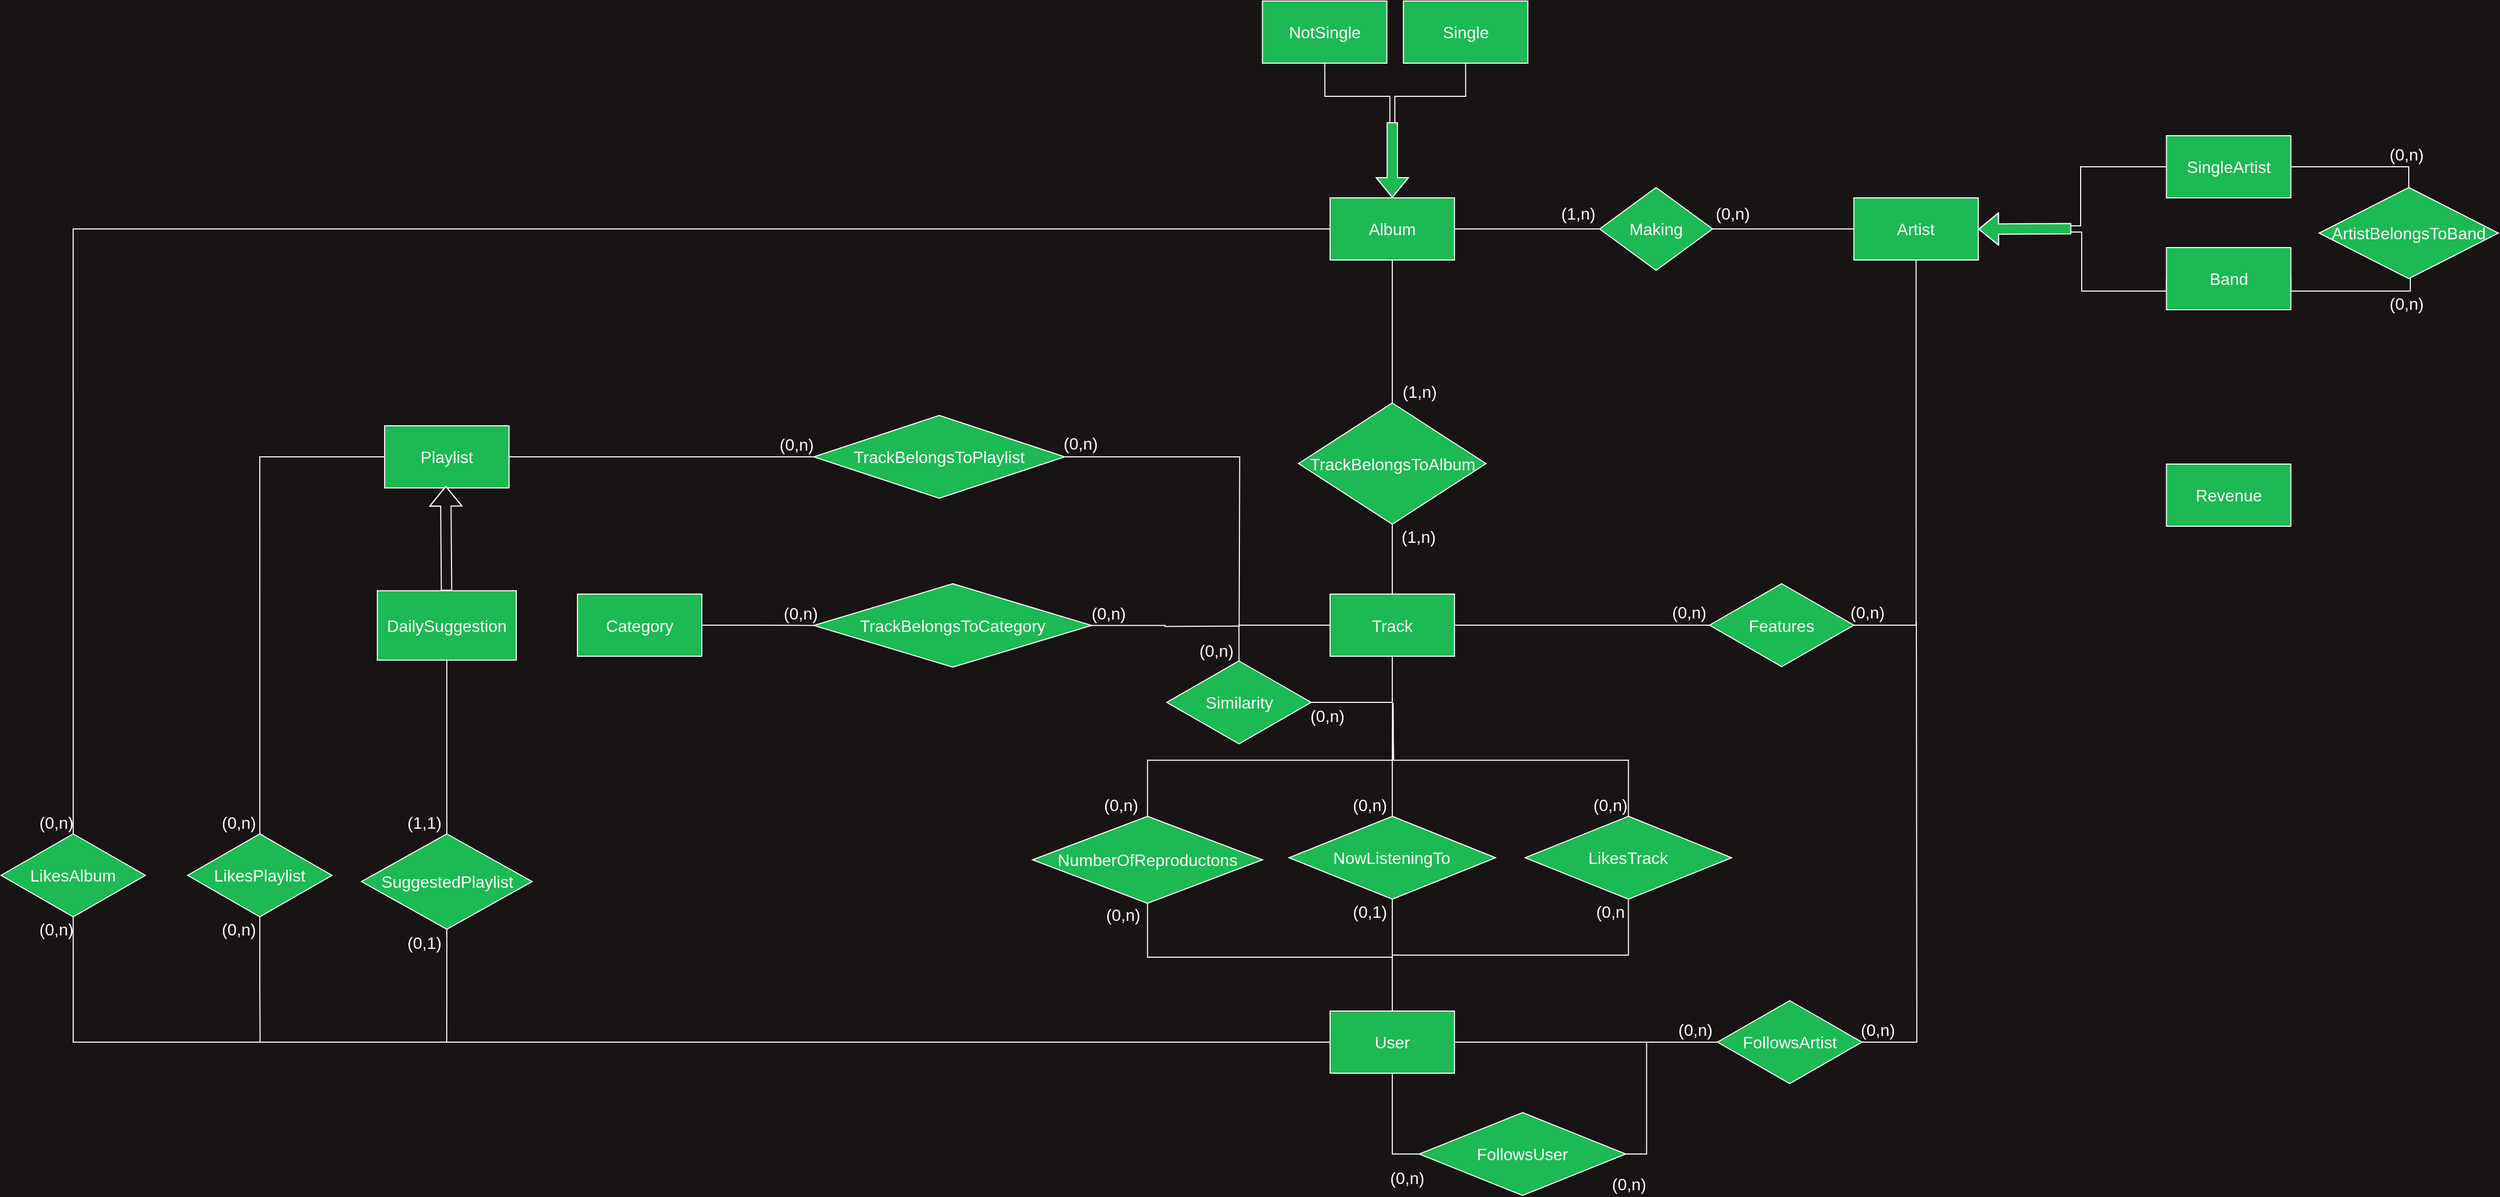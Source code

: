 <mxfile version="16.1.2" type="device"><diagram id="ADM0EV7wwe9wJuqQsKUm" name="Pagina 1"><mxGraphModel dx="1621" dy="1034" grid="0" gridSize="10" guides="1" tooltips="1" connect="1" arrows="1" fold="1" page="0" pageScale="1" pageWidth="827" pageHeight="1169" background="#191414" math="0" shadow="0"><root><mxCell id="0"/><mxCell id="1" parent="0"/><mxCell id="sjmsNhyPRY3k_zEpoKR2-269" style="vsdxID=80;edgeStyle=none;startArrow=none;endArrow=none;startSize=5;endSize=5;spacingTop=-3;spacingBottom=-3;spacingLeft=-3;spacingRight=-3;verticalAlign=middle;html=1;labelBackgroundColor=none;rounded=1;" parent="1" edge="1"><mxGeometry relative="1" as="geometry"><mxPoint as="offset"/><Array as="points"><mxPoint x="1588.75" y="425.5"/></Array><mxPoint x="1588.75" y="425.5" as="sourcePoint"/><mxPoint x="1588.75" y="425.5" as="targetPoint"/></mxGeometry></mxCell><mxCell id="sjmsNhyPRY3k_zEpoKR2-341" style="edgeStyle=orthogonalEdgeStyle;rounded=0;orthogonalLoop=1;jettySize=auto;html=1;exitX=0.5;exitY=1;exitDx=0;exitDy=0;fontSize=16;fontColor=#FFFFFF;endArrow=none;endFill=0;strokeColor=#FFFFFF;fillColor=#1DB954;" parent="1" source="sjmsNhyPRY3k_zEpoKR2-309" edge="1"><mxGeometry relative="1" as="geometry"><mxPoint x="966.692" y="-158.846" as="targetPoint"/><Array as="points"><mxPoint x="904" y="-239"/><mxPoint x="904" y="-186"/><mxPoint x="967" y="-186"/></Array></mxGeometry></mxCell><mxCell id="sjmsNhyPRY3k_zEpoKR2-309" value="&lt;font color=&quot;#ffffff&quot; style=&quot;font-size: 16px&quot;&gt;NotSingle&lt;/font&gt;" style="rounded=0;whiteSpace=wrap;html=1;shadow=0;strokeColor=#FFFFFF;fillColor=#1DB954;gradientColor=none;" parent="1" vertex="1"><mxGeometry x="843.75" y="-278" width="120" height="60" as="geometry"/></mxCell><mxCell id="sjmsNhyPRY3k_zEpoKR2-317" style="edgeStyle=orthogonalEdgeStyle;rounded=0;orthogonalLoop=1;jettySize=auto;html=1;exitX=1;exitY=0.5;exitDx=0;exitDy=0;entryX=0;entryY=0.5;entryDx=0;entryDy=0;fontSize=16;fontColor=#FFFFFF;endArrow=none;endFill=0;strokeColor=#FFFFFF;" parent="1" source="sjmsNhyPRY3k_zEpoKR2-310" target="sjmsNhyPRY3k_zEpoKR2-314" edge="1"><mxGeometry relative="1" as="geometry"/></mxCell><mxCell id="sjmsNhyPRY3k_zEpoKR2-418" style="edgeStyle=orthogonalEdgeStyle;rounded=0;orthogonalLoop=1;jettySize=auto;html=1;exitX=0;exitY=0.5;exitDx=0;exitDy=0;entryX=1;entryY=0.5;entryDx=0;entryDy=0;fontSize=16;fontColor=#FFFFFF;endArrow=none;endFill=0;strokeColor=#FFFFFF;fillColor=#1DB954;" parent="1" source="sjmsNhyPRY3k_zEpoKR2-310" target="sjmsNhyPRY3k_zEpoKR2-333" edge="1"><mxGeometry relative="1" as="geometry"/></mxCell><mxCell id="sjmsNhyPRY3k_zEpoKR2-310" value="Making" style="rhombus;whiteSpace=wrap;html=1;shadow=0;fontSize=16;fontColor=#FFFFFF;strokeColor=#FFFFFF;fillColor=#1DB954;gradientColor=none;" parent="1" vertex="1"><mxGeometry x="1169" y="-98" width="109" height="80" as="geometry"/></mxCell><mxCell id="sjmsNhyPRY3k_zEpoKR2-313" value="(1,n)" style="text;html=1;align=center;verticalAlign=middle;resizable=0;points=[];autosize=1;strokeColor=none;fillColor=none;fontSize=16;fontColor=#FFFFFF;" parent="1" vertex="1"><mxGeometry x="1126" y="-85" width="43" height="23" as="geometry"/></mxCell><mxCell id="sjmsNhyPRY3k_zEpoKR2-366" style="edgeStyle=orthogonalEdgeStyle;rounded=0;orthogonalLoop=1;jettySize=auto;html=1;exitX=0.5;exitY=1;exitDx=0;exitDy=0;entryX=1;entryY=0.5;entryDx=0;entryDy=0;fontSize=16;fontColor=#FFFFFF;endArrow=none;endFill=0;strokeColor=#FFFFFF;fillColor=#1DB954;" parent="1" source="sjmsNhyPRY3k_zEpoKR2-314" target="sjmsNhyPRY3k_zEpoKR2-361" edge="1"><mxGeometry relative="1" as="geometry"><Array as="points"><mxPoint x="1474" y="324"/></Array></mxGeometry></mxCell><mxCell id="sjmsNhyPRY3k_zEpoKR2-314" value="&lt;font color=&quot;#ffffff&quot; style=&quot;font-size: 16px&quot;&gt;Artist&lt;/font&gt;" style="rounded=0;whiteSpace=wrap;html=1;shadow=0;strokeColor=#FFFFFF;fillColor=#1DB954;gradientColor=none;" parent="1" vertex="1"><mxGeometry x="1414.25" y="-88" width="120" height="60" as="geometry"/></mxCell><mxCell id="sjmsNhyPRY3k_zEpoKR2-324" style="edgeStyle=orthogonalEdgeStyle;rounded=0;orthogonalLoop=1;jettySize=auto;html=1;exitX=0;exitY=0.5;exitDx=0;exitDy=0;fontSize=16;fontColor=#FFFFFF;endArrow=none;endFill=0;strokeColor=#FFFFFF;fillColor=#1DB954;" parent="1" source="sjmsNhyPRY3k_zEpoKR2-315" edge="1"><mxGeometry relative="1" as="geometry"><mxPoint x="1624" y="-55" as="targetPoint"/><Array as="points"><mxPoint x="1634" y="2"/><mxPoint x="1634" y="-55"/></Array></mxGeometry></mxCell><mxCell id="sjmsNhyPRY3k_zEpoKR2-327" style="edgeStyle=orthogonalEdgeStyle;rounded=0;orthogonalLoop=1;jettySize=auto;html=1;exitX=1;exitY=0.5;exitDx=0;exitDy=0;entryX=0.5;entryY=1;entryDx=0;entryDy=0;fontSize=16;fontColor=#FFFFFF;endArrow=none;endFill=0;strokeColor=#FFFFFF;fillColor=#1DB954;" parent="1" source="sjmsNhyPRY3k_zEpoKR2-315" target="sjmsNhyPRY3k_zEpoKR2-326" edge="1"><mxGeometry relative="1" as="geometry"><Array as="points"><mxPoint x="1951" y="2"/></Array></mxGeometry></mxCell><mxCell id="sjmsNhyPRY3k_zEpoKR2-315" value="&lt;font color=&quot;#ffffff&quot; style=&quot;font-size: 16px&quot;&gt;Band&lt;/font&gt;" style="rounded=0;whiteSpace=wrap;html=1;shadow=0;strokeColor=#FFFFFF;fillColor=#1DB954;gradientColor=none;" parent="1" vertex="1"><mxGeometry x="1715.75" y="-40" width="120" height="60" as="geometry"/></mxCell><mxCell id="sjmsNhyPRY3k_zEpoKR2-323" style="edgeStyle=orthogonalEdgeStyle;rounded=0;orthogonalLoop=1;jettySize=auto;html=1;exitX=0;exitY=0.5;exitDx=0;exitDy=0;fontSize=16;fontColor=#FFFFFF;endArrow=none;endFill=0;strokeColor=#FFFFFF;fillColor=#1DB954;" parent="1" source="sjmsNhyPRY3k_zEpoKR2-316" edge="1"><mxGeometry relative="1" as="geometry"><mxPoint x="1624" y="-61" as="targetPoint"/><Array as="points"><mxPoint x="1633" y="-118"/><mxPoint x="1633" y="-61"/></Array></mxGeometry></mxCell><mxCell id="sjmsNhyPRY3k_zEpoKR2-328" style="edgeStyle=orthogonalEdgeStyle;rounded=0;orthogonalLoop=1;jettySize=auto;html=1;exitX=1;exitY=0.5;exitDx=0;exitDy=0;entryX=0.5;entryY=0;entryDx=0;entryDy=0;fontSize=16;fontColor=#FFFFFF;endArrow=none;endFill=0;strokeColor=#FFFFFF;fillColor=#1DB954;" parent="1" source="sjmsNhyPRY3k_zEpoKR2-316" target="sjmsNhyPRY3k_zEpoKR2-326" edge="1"><mxGeometry relative="1" as="geometry"/></mxCell><mxCell id="sjmsNhyPRY3k_zEpoKR2-316" value="&lt;font color=&quot;#ffffff&quot; style=&quot;font-size: 16px&quot;&gt;SingleArtist&lt;/font&gt;" style="rounded=0;whiteSpace=wrap;html=1;shadow=0;strokeColor=#FFFFFF;fillColor=#1DB954;gradientColor=none;" parent="1" vertex="1"><mxGeometry x="1715.75" y="-148" width="120" height="60" as="geometry"/></mxCell><mxCell id="sjmsNhyPRY3k_zEpoKR2-319" value="(0,n)" style="text;html=1;align=center;verticalAlign=middle;resizable=0;points=[];autosize=1;strokeColor=none;fillColor=none;fontSize=16;fontColor=#FFFFFF;" parent="1" vertex="1"><mxGeometry x="1275" y="-85" width="43" height="23" as="geometry"/></mxCell><mxCell id="sjmsNhyPRY3k_zEpoKR2-320" value="" style="shape=flexArrow;endArrow=classic;html=1;rounded=0;fontSize=16;fontColor=#FFFFFF;strokeColor=#FFFFFF;fillColor=#1DB954;" parent="1" edge="1"><mxGeometry width="50" height="50" relative="1" as="geometry"><mxPoint x="1624" y="-58.19" as="sourcePoint"/><mxPoint x="1534.25" y="-57.81" as="targetPoint"/><Array as="points"><mxPoint x="1572" y="-58"/></Array></mxGeometry></mxCell><mxCell id="sjmsNhyPRY3k_zEpoKR2-326" value="ArtistBelongsToBand" style="rhombus;whiteSpace=wrap;html=1;shadow=0;fontSize=16;fontColor=#FFFFFF;strokeColor=#FFFFFF;fillColor=#1DB954;gradientColor=none;" parent="1" vertex="1"><mxGeometry x="1863" y="-98" width="173" height="88" as="geometry"/></mxCell><mxCell id="sjmsNhyPRY3k_zEpoKR2-329" value="(0,n)" style="text;html=1;align=center;verticalAlign=middle;resizable=0;points=[];autosize=1;strokeColor=none;fillColor=none;fontSize=16;fontColor=#FFFFFF;" parent="1" vertex="1"><mxGeometry x="1925.75" y="-142" width="43" height="23" as="geometry"/></mxCell><mxCell id="sjmsNhyPRY3k_zEpoKR2-330" value="(0,n)" style="text;html=1;align=center;verticalAlign=middle;resizable=0;points=[];autosize=1;strokeColor=none;fillColor=none;fontSize=16;fontColor=#FFFFFF;" parent="1" vertex="1"><mxGeometry x="1925.75" y="2" width="43" height="23" as="geometry"/></mxCell><mxCell id="sjmsNhyPRY3k_zEpoKR2-346" style="edgeStyle=orthogonalEdgeStyle;rounded=0;orthogonalLoop=1;jettySize=auto;html=1;exitX=0.5;exitY=1;exitDx=0;exitDy=0;entryX=0.5;entryY=0;entryDx=0;entryDy=0;fontSize=16;fontColor=#FFFFFF;endArrow=none;endFill=0;strokeColor=#FFFFFF;fillColor=#1DB954;" parent="1" source="sjmsNhyPRY3k_zEpoKR2-333" target="sjmsNhyPRY3k_zEpoKR2-345" edge="1"><mxGeometry relative="1" as="geometry"/></mxCell><mxCell id="sjmsNhyPRY3k_zEpoKR2-394" style="edgeStyle=orthogonalEdgeStyle;rounded=0;orthogonalLoop=1;jettySize=auto;html=1;exitX=0;exitY=0.5;exitDx=0;exitDy=0;entryX=0.5;entryY=0;entryDx=0;entryDy=0;fontSize=16;fontColor=#FFFFFF;endArrow=none;endFill=0;strokeColor=#FFFFFF;fillColor=#1DB954;" parent="1" source="sjmsNhyPRY3k_zEpoKR2-333" target="sjmsNhyPRY3k_zEpoKR2-391" edge="1"><mxGeometry relative="1" as="geometry"/></mxCell><mxCell id="sjmsNhyPRY3k_zEpoKR2-333" value="&lt;font color=&quot;#ffffff&quot; style=&quot;font-size: 16px&quot;&gt;Album&lt;/font&gt;" style="rounded=0;whiteSpace=wrap;html=1;shadow=0;strokeColor=#FFFFFF;fillColor=#1DB954;gradientColor=none;" parent="1" vertex="1"><mxGeometry x="909" y="-88" width="120" height="60" as="geometry"/></mxCell><mxCell id="sjmsNhyPRY3k_zEpoKR2-339" value="" style="shape=flexArrow;endArrow=classic;html=1;rounded=0;fontSize=16;fontColor=#FFFFFF;strokeColor=#FFFFFF;fillColor=#1DB954;entryX=0.5;entryY=0;entryDx=0;entryDy=0;" parent="1" target="sjmsNhyPRY3k_zEpoKR2-333" edge="1"><mxGeometry width="50" height="50" relative="1" as="geometry"><mxPoint x="969" y="-161" as="sourcePoint"/><mxPoint x="922" y="-127.62" as="targetPoint"/><Array as="points"><mxPoint x="969" y="-133"/></Array></mxGeometry></mxCell><mxCell id="sjmsNhyPRY3k_zEpoKR2-343" style="edgeStyle=orthogonalEdgeStyle;rounded=0;orthogonalLoop=1;jettySize=auto;html=1;exitX=0.5;exitY=1;exitDx=0;exitDy=0;fontSize=16;fontColor=#FFFFFF;endArrow=none;endFill=0;strokeColor=#FFFFFF;fillColor=#1DB954;" parent="1" source="sjmsNhyPRY3k_zEpoKR2-340" edge="1"><mxGeometry relative="1" as="geometry"><mxPoint x="971.485" y="-159.97" as="targetPoint"/><Array as="points"><mxPoint x="1040" y="-186"/><mxPoint x="971" y="-186"/></Array></mxGeometry></mxCell><mxCell id="sjmsNhyPRY3k_zEpoKR2-340" value="&lt;font color=&quot;#ffffff&quot; style=&quot;font-size: 16px&quot;&gt;Single&lt;/font&gt;" style="rounded=0;whiteSpace=wrap;html=1;shadow=0;strokeColor=#FFFFFF;fillColor=#1DB954;gradientColor=none;" parent="1" vertex="1"><mxGeometry x="979.75" y="-278" width="120" height="60" as="geometry"/></mxCell><mxCell id="sjmsNhyPRY3k_zEpoKR2-344" value="&lt;font color=&quot;#ffffff&quot; style=&quot;font-size: 16px&quot;&gt;Revenue&lt;/font&gt;" style="rounded=0;whiteSpace=wrap;html=1;shadow=0;strokeColor=#FFFFFF;fillColor=#1DB954;gradientColor=none;" parent="1" vertex="1"><mxGeometry x="1715.75" y="169" width="120" height="60" as="geometry"/></mxCell><mxCell id="sjmsNhyPRY3k_zEpoKR2-354" style="edgeStyle=orthogonalEdgeStyle;rounded=0;orthogonalLoop=1;jettySize=auto;html=1;exitX=0.5;exitY=1;exitDx=0;exitDy=0;entryX=0.5;entryY=0;entryDx=0;entryDy=0;fontSize=16;fontColor=#FFFFFF;endArrow=none;endFill=0;strokeColor=#FFFFFF;fillColor=#1DB954;" parent="1" source="sjmsNhyPRY3k_zEpoKR2-345" target="sjmsNhyPRY3k_zEpoKR2-349" edge="1"><mxGeometry relative="1" as="geometry"/></mxCell><mxCell id="sjmsNhyPRY3k_zEpoKR2-345" value="TrackBelongsToAlbum" style="rhombus;whiteSpace=wrap;html=1;shadow=0;fontSize=16;fontColor=#FFFFFF;strokeColor=#FFFFFF;fillColor=#1DB954;gradientColor=none;" parent="1" vertex="1"><mxGeometry x="878.59" y="110" width="180.81" height="117" as="geometry"/></mxCell><mxCell id="sjmsNhyPRY3k_zEpoKR2-347" value="(1,n)" style="text;html=1;align=center;verticalAlign=middle;resizable=0;points=[];autosize=1;strokeColor=none;fillColor=none;fontSize=16;fontColor=#FFFFFF;" parent="1" vertex="1"><mxGeometry x="973.75" y="87" width="43" height="23" as="geometry"/></mxCell><mxCell id="sjmsNhyPRY3k_zEpoKR2-348" value="(1,n)" style="text;html=1;align=center;verticalAlign=middle;resizable=0;points=[];autosize=1;strokeColor=none;fillColor=none;fontSize=16;fontColor=#FFFFFF;" parent="1" vertex="1"><mxGeometry x="972.75" y="227" width="43" height="23" as="geometry"/></mxCell><mxCell id="sjmsNhyPRY3k_zEpoKR2-362" style="edgeStyle=orthogonalEdgeStyle;rounded=0;orthogonalLoop=1;jettySize=auto;html=1;exitX=1;exitY=0.5;exitDx=0;exitDy=0;entryX=0;entryY=0.5;entryDx=0;entryDy=0;fontSize=16;fontColor=#FFFFFF;endArrow=none;endFill=0;strokeColor=#FFFFFF;fillColor=#1DB954;" parent="1" source="sjmsNhyPRY3k_zEpoKR2-349" target="sjmsNhyPRY3k_zEpoKR2-361" edge="1"><mxGeometry relative="1" as="geometry"/></mxCell><mxCell id="sjmsNhyPRY3k_zEpoKR2-349" value="&lt;font color=&quot;#ffffff&quot; style=&quot;font-size: 16px&quot;&gt;Track&lt;/font&gt;" style="rounded=0;whiteSpace=wrap;html=1;shadow=0;strokeColor=#FFFFFF;fillColor=#1DB954;gradientColor=none;" parent="1" vertex="1"><mxGeometry x="909" y="294.5" width="120" height="60" as="geometry"/></mxCell><mxCell id="sjmsNhyPRY3k_zEpoKR2-356" style="edgeStyle=orthogonalEdgeStyle;rounded=0;orthogonalLoop=1;jettySize=auto;html=1;exitX=1;exitY=0.5;exitDx=0;exitDy=0;entryX=0.5;entryY=1;entryDx=0;entryDy=0;fontSize=16;fontColor=#FFFFFF;endArrow=none;endFill=0;strokeColor=#FFFFFF;fillColor=#1DB954;" parent="1" source="sjmsNhyPRY3k_zEpoKR2-355" target="sjmsNhyPRY3k_zEpoKR2-349" edge="1"><mxGeometry relative="1" as="geometry"/></mxCell><mxCell id="sjmsNhyPRY3k_zEpoKR2-357" style="edgeStyle=orthogonalEdgeStyle;rounded=0;orthogonalLoop=1;jettySize=auto;html=1;exitX=0.5;exitY=0;exitDx=0;exitDy=0;entryX=0;entryY=0.5;entryDx=0;entryDy=0;fontSize=16;fontColor=#FFFFFF;endArrow=none;endFill=0;strokeColor=#FFFFFF;fillColor=#1DB954;" parent="1" source="sjmsNhyPRY3k_zEpoKR2-355" target="sjmsNhyPRY3k_zEpoKR2-349" edge="1"><mxGeometry relative="1" as="geometry"/></mxCell><mxCell id="sjmsNhyPRY3k_zEpoKR2-355" value="Similarity" style="rhombus;whiteSpace=wrap;html=1;shadow=0;fontSize=16;fontColor=#FFFFFF;strokeColor=#FFFFFF;fillColor=#1DB954;gradientColor=none;" parent="1" vertex="1"><mxGeometry x="751.5" y="359" width="139.25" height="80" as="geometry"/></mxCell><mxCell id="sjmsNhyPRY3k_zEpoKR2-358" value="(0,n)" style="text;html=1;align=center;verticalAlign=middle;resizable=0;points=[];autosize=1;strokeColor=none;fillColor=none;fontSize=16;fontColor=#FFFFFF;" parent="1" vertex="1"><mxGeometry x="884.25" y="400.5" width="43" height="23" as="geometry"/></mxCell><mxCell id="sjmsNhyPRY3k_zEpoKR2-360" value="(0,n)" style="text;html=1;align=center;verticalAlign=middle;resizable=0;points=[];autosize=1;strokeColor=none;fillColor=none;fontSize=16;fontColor=#FFFFFF;" parent="1" vertex="1"><mxGeometry x="777" y="337" width="43" height="23" as="geometry"/></mxCell><mxCell id="sjmsNhyPRY3k_zEpoKR2-361" value="Features" style="rhombus;whiteSpace=wrap;html=1;shadow=0;fontSize=16;fontColor=#FFFFFF;strokeColor=#FFFFFF;fillColor=#1DB954;gradientColor=none;" parent="1" vertex="1"><mxGeometry x="1275" y="284.5" width="139.25" height="80" as="geometry"/></mxCell><mxCell id="sjmsNhyPRY3k_zEpoKR2-367" value="(0,n)" style="text;html=1;align=center;verticalAlign=middle;resizable=0;points=[];autosize=1;strokeColor=none;fillColor=none;fontSize=16;fontColor=#FFFFFF;" parent="1" vertex="1"><mxGeometry x="1233.5" y="300" width="43" height="23" as="geometry"/></mxCell><mxCell id="sjmsNhyPRY3k_zEpoKR2-368" value="(0,n)" style="text;html=1;align=center;verticalAlign=middle;resizable=0;points=[];autosize=1;strokeColor=none;fillColor=none;fontSize=16;fontColor=#FFFFFF;" parent="1" vertex="1"><mxGeometry x="1405.5" y="300" width="43" height="23" as="geometry"/></mxCell><mxCell id="sjmsNhyPRY3k_zEpoKR2-370" style="edgeStyle=orthogonalEdgeStyle;rounded=0;orthogonalLoop=1;jettySize=auto;html=1;exitX=1;exitY=0.5;exitDx=0;exitDy=0;fontSize=16;fontColor=#FFFFFF;endArrow=none;endFill=0;strokeColor=#FFFFFF;fillColor=#1DB954;" parent="1" source="sjmsNhyPRY3k_zEpoKR2-369" edge="1"><mxGeometry relative="1" as="geometry"><mxPoint x="820.667" y="325.333" as="targetPoint"/></mxGeometry></mxCell><mxCell id="sjmsNhyPRY3k_zEpoKR2-369" value="TrackBelongsToCategory" style="rhombus;whiteSpace=wrap;html=1;shadow=0;fontSize=16;fontColor=#FFFFFF;strokeColor=#FFFFFF;fillColor=#1DB954;gradientColor=none;" parent="1" vertex="1"><mxGeometry x="411" y="284.5" width="268" height="80.5" as="geometry"/></mxCell><mxCell id="sjmsNhyPRY3k_zEpoKR2-373" style="edgeStyle=orthogonalEdgeStyle;rounded=0;orthogonalLoop=1;jettySize=auto;html=1;exitX=1;exitY=0.5;exitDx=0;exitDy=0;entryX=0;entryY=0.5;entryDx=0;entryDy=0;fontSize=16;fontColor=#FFFFFF;endArrow=none;endFill=0;strokeColor=#FFFFFF;fillColor=#1DB954;" parent="1" source="sjmsNhyPRY3k_zEpoKR2-371" target="sjmsNhyPRY3k_zEpoKR2-369" edge="1"><mxGeometry relative="1" as="geometry"/></mxCell><mxCell id="sjmsNhyPRY3k_zEpoKR2-371" value="&lt;font color=&quot;#ffffff&quot; style=&quot;font-size: 16px&quot;&gt;Category&lt;/font&gt;" style="rounded=0;whiteSpace=wrap;html=1;shadow=0;strokeColor=#FFFFFF;fillColor=#1DB954;gradientColor=none;" parent="1" vertex="1"><mxGeometry x="183" y="294.5" width="120" height="60" as="geometry"/></mxCell><mxCell id="sjmsNhyPRY3k_zEpoKR2-374" value="(0,n)" style="text;html=1;align=center;verticalAlign=middle;resizable=0;points=[];autosize=1;strokeColor=none;fillColor=none;fontSize=16;fontColor=#FFFFFF;" parent="1" vertex="1"><mxGeometry x="376" y="301" width="43" height="23" as="geometry"/></mxCell><mxCell id="sjmsNhyPRY3k_zEpoKR2-376" value="(0,n)" style="text;html=1;align=center;verticalAlign=middle;resizable=0;points=[];autosize=1;strokeColor=none;fillColor=none;fontSize=16;fontColor=#FFFFFF;" parent="1" vertex="1"><mxGeometry x="673" y="301" width="43" height="23" as="geometry"/></mxCell><mxCell id="sjmsNhyPRY3k_zEpoKR2-381" style="edgeStyle=orthogonalEdgeStyle;rounded=0;orthogonalLoop=1;jettySize=auto;html=1;exitX=1;exitY=0.5;exitDx=0;exitDy=0;fontSize=16;fontColor=#FFFFFF;endArrow=none;endFill=0;strokeColor=#FFFFFF;fillColor=#1DB954;" parent="1" source="sjmsNhyPRY3k_zEpoKR2-377" edge="1"><mxGeometry relative="1" as="geometry"><mxPoint x="821.286" y="326.143" as="targetPoint"/></mxGeometry></mxCell><mxCell id="sjmsNhyPRY3k_zEpoKR2-377" value="TrackBelongsToPlaylist" style="rhombus;whiteSpace=wrap;html=1;shadow=0;fontSize=16;fontColor=#FFFFFF;strokeColor=#FFFFFF;fillColor=#1DB954;gradientColor=none;" parent="1" vertex="1"><mxGeometry x="411" y="122" width="242" height="80" as="geometry"/></mxCell><mxCell id="sjmsNhyPRY3k_zEpoKR2-384" style="edgeStyle=orthogonalEdgeStyle;rounded=0;orthogonalLoop=1;jettySize=auto;html=1;exitX=1;exitY=0.5;exitDx=0;exitDy=0;entryX=0;entryY=0.5;entryDx=0;entryDy=0;fontSize=16;fontColor=#FFFFFF;endArrow=none;endFill=0;strokeColor=#FFFFFF;fillColor=#1DB954;" parent="1" source="sjmsNhyPRY3k_zEpoKR2-382" target="sjmsNhyPRY3k_zEpoKR2-377" edge="1"><mxGeometry relative="1" as="geometry"/></mxCell><mxCell id="sjmsNhyPRY3k_zEpoKR2-395" style="edgeStyle=orthogonalEdgeStyle;rounded=0;orthogonalLoop=1;jettySize=auto;html=1;exitX=0;exitY=0.5;exitDx=0;exitDy=0;entryX=0.5;entryY=0;entryDx=0;entryDy=0;fontSize=16;fontColor=#FFFFFF;endArrow=none;endFill=0;strokeColor=#FFFFFF;fillColor=#1DB954;" parent="1" source="sjmsNhyPRY3k_zEpoKR2-382" target="sjmsNhyPRY3k_zEpoKR2-392" edge="1"><mxGeometry relative="1" as="geometry"/></mxCell><mxCell id="sjmsNhyPRY3k_zEpoKR2-382" value="&lt;font color=&quot;#ffffff&quot; style=&quot;font-size: 16px&quot;&gt;Playlist&lt;/font&gt;" style="rounded=0;whiteSpace=wrap;html=1;shadow=0;strokeColor=#FFFFFF;fillColor=#1DB954;gradientColor=none;" parent="1" vertex="1"><mxGeometry x="-3" y="132" width="120" height="60" as="geometry"/></mxCell><mxCell id="sjmsNhyPRY3k_zEpoKR2-385" value="(0,n)" style="text;html=1;align=center;verticalAlign=middle;resizable=0;points=[];autosize=1;strokeColor=none;fillColor=none;fontSize=16;fontColor=#FFFFFF;" parent="1" vertex="1"><mxGeometry x="372" y="138.5" width="43" height="23" as="geometry"/></mxCell><mxCell id="sjmsNhyPRY3k_zEpoKR2-388" value="(0,n)" style="text;html=1;align=center;verticalAlign=middle;resizable=0;points=[];autosize=1;strokeColor=none;fillColor=none;fontSize=16;fontColor=#FFFFFF;" parent="1" vertex="1"><mxGeometry x="646" y="137.5" width="43" height="23" as="geometry"/></mxCell><mxCell id="sjmsNhyPRY3k_zEpoKR2-389" value="" style="shape=flexArrow;endArrow=classic;html=1;rounded=0;fontSize=16;fontColor=#FFFFFF;strokeColor=#FFFFFF;fillColor=#191414;" parent="1" edge="1" source="sjmsNhyPRY3k_zEpoKR2-390"><mxGeometry width="50" height="50" relative="1" as="geometry"><mxPoint x="56.17" y="194" as="sourcePoint"/><mxPoint x="56" y="190" as="targetPoint"/><Array as="points"><mxPoint x="56.17" y="222"/></Array></mxGeometry></mxCell><mxCell id="sjmsNhyPRY3k_zEpoKR2-396" style="edgeStyle=orthogonalEdgeStyle;rounded=0;orthogonalLoop=1;jettySize=auto;html=1;exitX=0.5;exitY=1;exitDx=0;exitDy=0;entryX=0.5;entryY=0;entryDx=0;entryDy=0;fontSize=16;fontColor=#FFFFFF;endArrow=none;endFill=0;strokeColor=#FFFFFF;fillColor=#1DB954;" parent="1" source="sjmsNhyPRY3k_zEpoKR2-390" target="sjmsNhyPRY3k_zEpoKR2-393" edge="1"><mxGeometry relative="1" as="geometry"/></mxCell><mxCell id="sjmsNhyPRY3k_zEpoKR2-390" value="&lt;font color=&quot;#ffffff&quot; style=&quot;font-size: 16px&quot;&gt;DailySuggestion&lt;/font&gt;" style="rounded=0;whiteSpace=wrap;html=1;shadow=0;strokeColor=#FFFFFF;fillColor=#1DB954;gradientColor=none;" parent="1" vertex="1"><mxGeometry x="-10" y="291.25" width="134" height="67" as="geometry"/></mxCell><mxCell id="sjmsNhyPRY3k_zEpoKR2-402" style="edgeStyle=orthogonalEdgeStyle;rounded=0;orthogonalLoop=1;jettySize=auto;html=1;exitX=0.5;exitY=1;exitDx=0;exitDy=0;entryX=0;entryY=0.5;entryDx=0;entryDy=0;fontSize=16;fontColor=#FFFFFF;endArrow=none;endFill=0;strokeColor=#FFFFFF;fillColor=#1DB954;" parent="1" source="sjmsNhyPRY3k_zEpoKR2-391" target="sjmsNhyPRY3k_zEpoKR2-401" edge="1"><mxGeometry relative="1" as="geometry"/></mxCell><mxCell id="sjmsNhyPRY3k_zEpoKR2-391" value="LikesAlbum" style="rhombus;whiteSpace=wrap;html=1;shadow=0;fontSize=16;fontColor=#FFFFFF;strokeColor=#FFFFFF;fillColor=#1DB954;gradientColor=none;" parent="1" vertex="1"><mxGeometry x="-373.0" y="526" width="139.25" height="80" as="geometry"/></mxCell><mxCell id="sjmsNhyPRY3k_zEpoKR2-404" style="edgeStyle=orthogonalEdgeStyle;rounded=0;orthogonalLoop=1;jettySize=auto;html=1;exitX=0.5;exitY=1;exitDx=0;exitDy=0;fontSize=16;fontColor=#FFFFFF;endArrow=none;endFill=0;strokeColor=#FFFFFF;fillColor=#1DB954;" parent="1" source="sjmsNhyPRY3k_zEpoKR2-392" edge="1"><mxGeometry relative="1" as="geometry"><mxPoint x="-123.111" y="727.444" as="targetPoint"/></mxGeometry></mxCell><mxCell id="sjmsNhyPRY3k_zEpoKR2-392" value="LikesPlaylist" style="rhombus;whiteSpace=wrap;html=1;shadow=0;fontSize=16;fontColor=#FFFFFF;strokeColor=#FFFFFF;fillColor=#1DB954;gradientColor=none;" parent="1" vertex="1"><mxGeometry x="-193" y="526" width="139.25" height="80" as="geometry"/></mxCell><mxCell id="sjmsNhyPRY3k_zEpoKR2-405" style="edgeStyle=orthogonalEdgeStyle;rounded=0;orthogonalLoop=1;jettySize=auto;html=1;exitX=0.5;exitY=1;exitDx=0;exitDy=0;fontSize=16;fontColor=#FFFFFF;endArrow=none;endFill=0;strokeColor=#FFFFFF;fillColor=#1DB954;" parent="1" source="sjmsNhyPRY3k_zEpoKR2-393" edge="1"><mxGeometry relative="1" as="geometry"><mxPoint x="56.889" y="727.0" as="targetPoint"/></mxGeometry></mxCell><mxCell id="sjmsNhyPRY3k_zEpoKR2-393" value="SuggestedPlaylist" style="rhombus;whiteSpace=wrap;html=1;shadow=0;fontSize=16;fontColor=#FFFFFF;strokeColor=#FFFFFF;fillColor=#1DB954;gradientColor=none;" parent="1" vertex="1"><mxGeometry x="-25.31" y="526" width="164.62" height="92" as="geometry"/></mxCell><mxCell id="sjmsNhyPRY3k_zEpoKR2-397" value="(0,n)" style="text;html=1;align=center;verticalAlign=middle;resizable=0;points=[];autosize=1;strokeColor=none;fillColor=none;fontSize=16;fontColor=#FFFFFF;" parent="1" vertex="1"><mxGeometry x="-342" y="503" width="43" height="23" as="geometry"/></mxCell><mxCell id="sjmsNhyPRY3k_zEpoKR2-399" value="(0,n)" style="text;html=1;align=center;verticalAlign=middle;resizable=0;points=[];autosize=1;strokeColor=none;fillColor=none;fontSize=16;fontColor=#FFFFFF;" parent="1" vertex="1"><mxGeometry x="-166" y="503" width="43" height="23" as="geometry"/></mxCell><mxCell id="sjmsNhyPRY3k_zEpoKR2-400" value="(1,1)" style="text;html=1;align=center;verticalAlign=middle;resizable=0;points=[];autosize=1;strokeColor=none;fillColor=none;fontSize=16;fontColor=#FFFFFF;" parent="1" vertex="1"><mxGeometry x="13" y="503" width="43" height="23" as="geometry"/></mxCell><mxCell id="sjmsNhyPRY3k_zEpoKR2-413" style="edgeStyle=orthogonalEdgeStyle;rounded=0;orthogonalLoop=1;jettySize=auto;html=1;exitX=1;exitY=0.5;exitDx=0;exitDy=0;fontSize=16;fontColor=#FFFFFF;endArrow=none;endFill=0;strokeColor=#FFFFFF;fillColor=#1DB954;" parent="1" source="sjmsNhyPRY3k_zEpoKR2-401" target="sjmsNhyPRY3k_zEpoKR2-409" edge="1"><mxGeometry relative="1" as="geometry"/></mxCell><mxCell id="sjmsNhyPRY3k_zEpoKR2-432" style="edgeStyle=orthogonalEdgeStyle;rounded=0;orthogonalLoop=1;jettySize=auto;html=1;exitX=0.5;exitY=0;exitDx=0;exitDy=0;entryX=0.5;entryY=1;entryDx=0;entryDy=0;fontSize=16;fontColor=#FFFFFF;endArrow=none;endFill=0;strokeColor=#FFFFFF;fillColor=#1DB954;" parent="1" source="sjmsNhyPRY3k_zEpoKR2-401" target="sjmsNhyPRY3k_zEpoKR2-420" edge="1"><mxGeometry relative="1" as="geometry"/></mxCell><mxCell id="sjmsNhyPRY3k_zEpoKR2-439" style="edgeStyle=orthogonalEdgeStyle;rounded=0;orthogonalLoop=1;jettySize=auto;html=1;exitX=0.5;exitY=1;exitDx=0;exitDy=0;entryX=0;entryY=0.5;entryDx=0;entryDy=0;fontSize=16;fontColor=#FFFFFF;endArrow=none;endFill=0;strokeColor=#FFFFFF;fillColor=#1DB954;" parent="1" source="sjmsNhyPRY3k_zEpoKR2-401" target="sjmsNhyPRY3k_zEpoKR2-438" edge="1"><mxGeometry relative="1" as="geometry"/></mxCell><mxCell id="sjmsNhyPRY3k_zEpoKR2-401" value="&lt;font color=&quot;#ffffff&quot; style=&quot;font-size: 16px&quot;&gt;User&lt;/font&gt;" style="rounded=0;whiteSpace=wrap;html=1;shadow=0;strokeColor=#FFFFFF;fillColor=#1DB954;gradientColor=none;" parent="1" vertex="1"><mxGeometry x="909" y="697" width="120" height="60" as="geometry"/></mxCell><mxCell id="sjmsNhyPRY3k_zEpoKR2-406" value="(0,n)" style="text;html=1;align=center;verticalAlign=middle;resizable=0;points=[];autosize=1;strokeColor=none;fillColor=none;fontSize=16;fontColor=#FFFFFF;" parent="1" vertex="1"><mxGeometry x="-342" y="606" width="43" height="23" as="geometry"/></mxCell><mxCell id="sjmsNhyPRY3k_zEpoKR2-407" value="(0,n)" style="text;html=1;align=center;verticalAlign=middle;resizable=0;points=[];autosize=1;strokeColor=none;fillColor=none;fontSize=16;fontColor=#FFFFFF;" parent="1" vertex="1"><mxGeometry x="-166" y="606" width="43" height="23" as="geometry"/></mxCell><mxCell id="sjmsNhyPRY3k_zEpoKR2-408" value="(0,1)" style="text;html=1;align=center;verticalAlign=middle;resizable=0;points=[];autosize=1;strokeColor=none;fillColor=none;fontSize=16;fontColor=#FFFFFF;" parent="1" vertex="1"><mxGeometry x="13" y="620" width="43" height="22" as="geometry"/></mxCell><mxCell id="sjmsNhyPRY3k_zEpoKR2-415" style="edgeStyle=orthogonalEdgeStyle;rounded=0;orthogonalLoop=1;jettySize=auto;html=1;exitX=1;exitY=0.5;exitDx=0;exitDy=0;fontSize=16;fontColor=#FFFFFF;endArrow=none;endFill=0;strokeColor=#FFFFFF;fillColor=#1DB954;" parent="1" source="sjmsNhyPRY3k_zEpoKR2-409" edge="1"><mxGeometry relative="1" as="geometry"><mxPoint x="1474.529" y="320.824" as="targetPoint"/></mxGeometry></mxCell><mxCell id="sjmsNhyPRY3k_zEpoKR2-409" value="FollowsArtist" style="rhombus;whiteSpace=wrap;html=1;shadow=0;fontSize=16;fontColor=#FFFFFF;strokeColor=#FFFFFF;fillColor=#1DB954;gradientColor=none;" parent="1" vertex="1"><mxGeometry x="1282.75" y="687" width="139.25" height="80" as="geometry"/></mxCell><mxCell id="sjmsNhyPRY3k_zEpoKR2-416" value="(0,n)" style="text;html=1;align=center;verticalAlign=middle;resizable=0;points=[];autosize=1;strokeColor=none;fillColor=none;fontSize=16;fontColor=#FFFFFF;" parent="1" vertex="1"><mxGeometry x="1239.75" y="703" width="43" height="23" as="geometry"/></mxCell><mxCell id="sjmsNhyPRY3k_zEpoKR2-417" value="(0,n)" style="text;html=1;align=center;verticalAlign=middle;resizable=0;points=[];autosize=1;strokeColor=none;fillColor=none;fontSize=16;fontColor=#FFFFFF;" parent="1" vertex="1"><mxGeometry x="1415.75" y="703" width="43" height="23" as="geometry"/></mxCell><mxCell id="sjmsNhyPRY3k_zEpoKR2-427" style="edgeStyle=orthogonalEdgeStyle;rounded=0;orthogonalLoop=1;jettySize=auto;html=1;exitX=0.5;exitY=0;exitDx=0;exitDy=0;fontSize=16;fontColor=#FFFFFF;endArrow=none;endFill=0;strokeColor=#FFFFFF;fillColor=#1DB954;" parent="1" source="sjmsNhyPRY3k_zEpoKR2-419" edge="1"><mxGeometry relative="1" as="geometry"><mxPoint x="969.667" y="399.667" as="targetPoint"/></mxGeometry></mxCell><mxCell id="sjmsNhyPRY3k_zEpoKR2-433" style="edgeStyle=orthogonalEdgeStyle;rounded=0;orthogonalLoop=1;jettySize=auto;html=1;exitX=0.5;exitY=1;exitDx=0;exitDy=0;entryX=0.5;entryY=0;entryDx=0;entryDy=0;fontSize=16;fontColor=#FFFFFF;endArrow=none;endFill=0;strokeColor=#FFFFFF;fillColor=#1DB954;" parent="1" source="sjmsNhyPRY3k_zEpoKR2-419" target="sjmsNhyPRY3k_zEpoKR2-401" edge="1"><mxGeometry relative="1" as="geometry"/></mxCell><mxCell id="sjmsNhyPRY3k_zEpoKR2-419" value="NumberOfReproductons" style="rhombus;whiteSpace=wrap;html=1;shadow=0;fontSize=16;fontColor=#FFFFFF;strokeColor=#FFFFFF;fillColor=#1DB954;gradientColor=none;" parent="1" vertex="1"><mxGeometry x="622" y="509" width="221.75" height="84" as="geometry"/></mxCell><mxCell id="sjmsNhyPRY3k_zEpoKR2-426" style="edgeStyle=orthogonalEdgeStyle;rounded=0;orthogonalLoop=1;jettySize=auto;html=1;exitX=0.5;exitY=0;exitDx=0;exitDy=0;fontSize=16;fontColor=#FFFFFF;endArrow=none;endFill=0;strokeColor=#FFFFFF;fillColor=#1DB954;" parent="1" source="sjmsNhyPRY3k_zEpoKR2-420" edge="1"><mxGeometry relative="1" as="geometry"><mxPoint x="969.222" y="399.667" as="targetPoint"/></mxGeometry></mxCell><mxCell id="sjmsNhyPRY3k_zEpoKR2-420" value="NowListeningTo" style="rhombus;whiteSpace=wrap;html=1;shadow=0;fontSize=16;fontColor=#FFFFFF;strokeColor=#FFFFFF;fillColor=#1DB954;gradientColor=none;" parent="1" vertex="1"><mxGeometry x="869.38" y="509" width="199.25" height="80" as="geometry"/></mxCell><mxCell id="sjmsNhyPRY3k_zEpoKR2-428" style="edgeStyle=orthogonalEdgeStyle;rounded=0;orthogonalLoop=1;jettySize=auto;html=1;exitX=0.5;exitY=0;exitDx=0;exitDy=0;fontSize=16;fontColor=#FFFFFF;endArrow=none;endFill=0;strokeColor=#FFFFFF;fillColor=#1DB954;" parent="1" source="sjmsNhyPRY3k_zEpoKR2-424" edge="1"><mxGeometry relative="1" as="geometry"><mxPoint x="969.667" y="399.667" as="targetPoint"/></mxGeometry></mxCell><mxCell id="sjmsNhyPRY3k_zEpoKR2-434" style="edgeStyle=orthogonalEdgeStyle;rounded=0;orthogonalLoop=1;jettySize=auto;html=1;exitX=0.5;exitY=1;exitDx=0;exitDy=0;entryX=0.5;entryY=0;entryDx=0;entryDy=0;fontSize=16;fontColor=#FFFFFF;endArrow=none;endFill=0;strokeColor=#FFFFFF;fillColor=#1DB954;" parent="1" source="sjmsNhyPRY3k_zEpoKR2-424" target="sjmsNhyPRY3k_zEpoKR2-401" edge="1"><mxGeometry relative="1" as="geometry"/></mxCell><mxCell id="sjmsNhyPRY3k_zEpoKR2-424" value="LikesTrack" style="rhombus;whiteSpace=wrap;html=1;shadow=0;fontSize=16;fontColor=#FFFFFF;strokeColor=#FFFFFF;fillColor=#1DB954;gradientColor=none;" parent="1" vertex="1"><mxGeometry x="1097.13" y="509" width="199.25" height="80" as="geometry"/></mxCell><mxCell id="sjmsNhyPRY3k_zEpoKR2-429" value="(0,n)" style="text;html=1;align=center;verticalAlign=middle;resizable=0;points=[];autosize=1;strokeColor=none;fillColor=none;fontSize=16;fontColor=#FFFFFF;" parent="1" vertex="1"><mxGeometry x="685" y="486" width="43" height="23" as="geometry"/></mxCell><mxCell id="sjmsNhyPRY3k_zEpoKR2-430" value="(0,n)" style="text;html=1;align=center;verticalAlign=middle;resizable=0;points=[];autosize=1;strokeColor=none;fillColor=none;fontSize=16;fontColor=#FFFFFF;" parent="1" vertex="1"><mxGeometry x="925.25" y="486" width="43" height="23" as="geometry"/></mxCell><mxCell id="sjmsNhyPRY3k_zEpoKR2-431" value="(0,n)" style="text;html=1;align=center;verticalAlign=middle;resizable=0;points=[];autosize=1;strokeColor=none;fillColor=none;fontSize=16;fontColor=#FFFFFF;" parent="1" vertex="1"><mxGeometry x="1157.75" y="486" width="43" height="23" as="geometry"/></mxCell><mxCell id="sjmsNhyPRY3k_zEpoKR2-435" value="(0,n)" style="text;html=1;align=center;verticalAlign=middle;resizable=0;points=[];autosize=1;strokeColor=none;fillColor=none;fontSize=16;fontColor=#FFFFFF;" parent="1" vertex="1"><mxGeometry x="687" y="592" width="43" height="23" as="geometry"/></mxCell><mxCell id="sjmsNhyPRY3k_zEpoKR2-436" value="(0,1)" style="text;html=1;align=center;verticalAlign=middle;resizable=0;points=[];autosize=1;strokeColor=none;fillColor=none;fontSize=16;fontColor=#FFFFFF;" parent="1" vertex="1"><mxGeometry x="925.25" y="589" width="43" height="23" as="geometry"/></mxCell><mxCell id="sjmsNhyPRY3k_zEpoKR2-437" value="(0,n" style="text;html=1;align=center;verticalAlign=middle;resizable=0;points=[];autosize=1;strokeColor=none;fillColor=none;fontSize=16;fontColor=#FFFFFF;" parent="1" vertex="1"><mxGeometry x="1160.75" y="589" width="37" height="23" as="geometry"/></mxCell><mxCell id="sjmsNhyPRY3k_zEpoKR2-440" style="edgeStyle=orthogonalEdgeStyle;rounded=0;orthogonalLoop=1;jettySize=auto;html=1;exitX=1;exitY=0.5;exitDx=0;exitDy=0;entryX=1;entryY=0.5;entryDx=0;entryDy=0;fontSize=16;fontColor=#FFFFFF;endArrow=none;endFill=0;strokeColor=#FFFFFF;fillColor=#1DB954;" parent="1" source="sjmsNhyPRY3k_zEpoKR2-438" target="sjmsNhyPRY3k_zEpoKR2-401" edge="1"><mxGeometry relative="1" as="geometry"/></mxCell><mxCell id="sjmsNhyPRY3k_zEpoKR2-438" value="FollowsUser" style="rhombus;whiteSpace=wrap;html=1;shadow=0;fontSize=16;fontColor=#FFFFFF;strokeColor=#FFFFFF;fillColor=#1DB954;gradientColor=none;" parent="1" vertex="1"><mxGeometry x="995" y="795" width="199.25" height="80" as="geometry"/></mxCell><mxCell id="sjmsNhyPRY3k_zEpoKR2-441" value="(0,n)" style="text;html=1;align=center;verticalAlign=middle;resizable=0;points=[];autosize=1;strokeColor=none;fillColor=none;fontSize=16;fontColor=#FFFFFF;" parent="1" vertex="1"><mxGeometry x="961" y="846.5" width="43" height="23" as="geometry"/></mxCell><mxCell id="sjmsNhyPRY3k_zEpoKR2-442" value="(0,n)" style="text;html=1;align=center;verticalAlign=middle;resizable=0;points=[];autosize=1;strokeColor=none;fillColor=none;fontSize=16;fontColor=#FFFFFF;" parent="1" vertex="1"><mxGeometry x="1175.25" y="852" width="43" height="23" as="geometry"/></mxCell></root></mxGraphModel></diagram></mxfile>